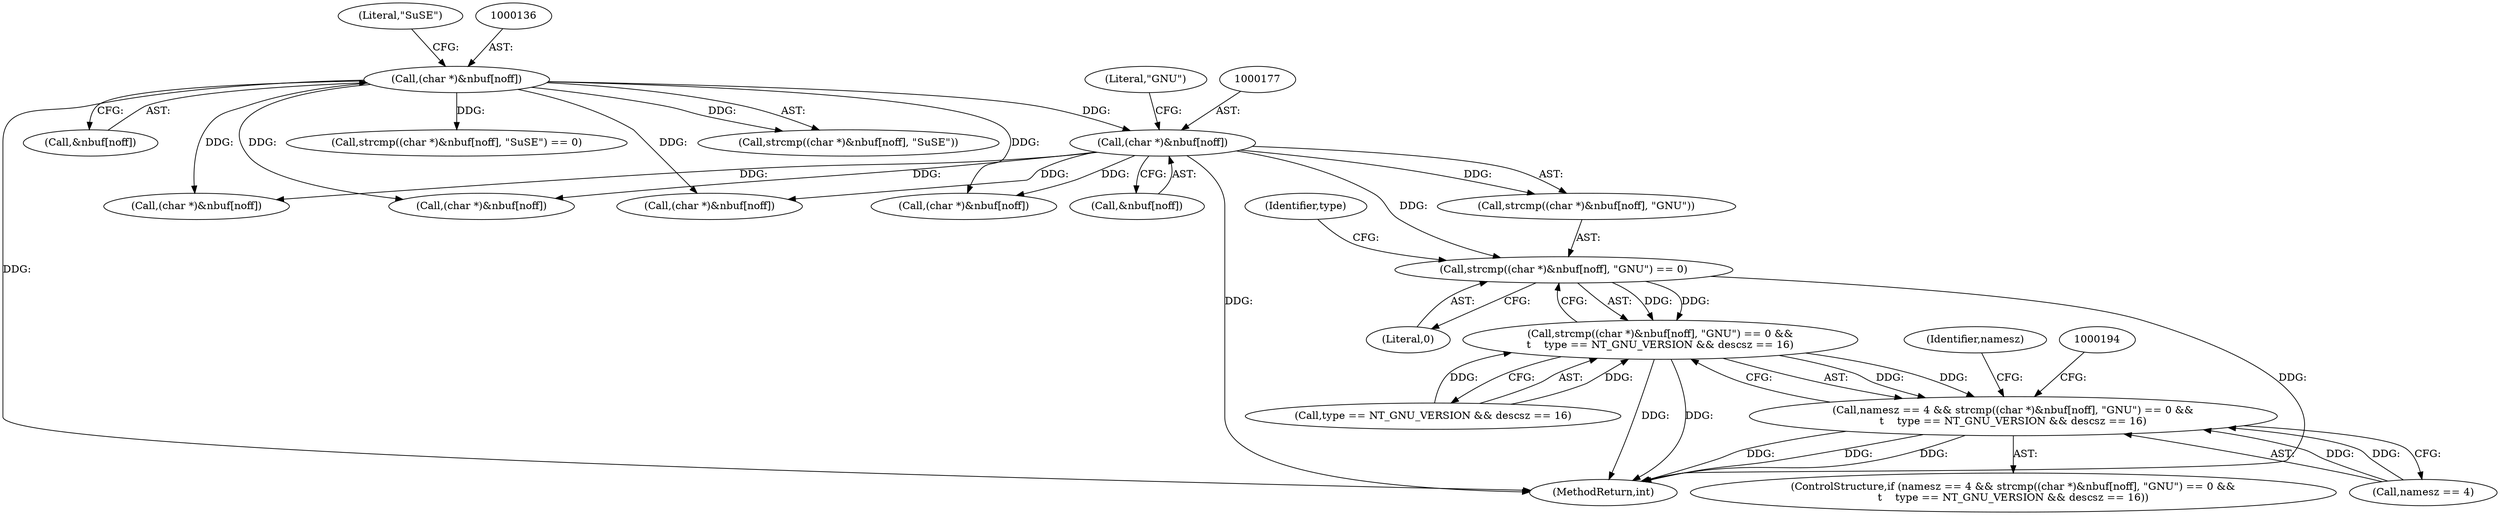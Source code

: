 digraph "0_file_ce90e05774dd77d86cfc8dfa6da57b32816841c4_2@API" {
"1000174" [label="(Call,strcmp((char *)&nbuf[noff], \"GNU\") == 0)"];
"1000176" [label="(Call,(char *)&nbuf[noff])"];
"1000135" [label="(Call,(char *)&nbuf[noff])"];
"1000173" [label="(Call,strcmp((char *)&nbuf[noff], \"GNU\") == 0 &&\n\t    type == NT_GNU_VERSION && descsz == 16)"];
"1000169" [label="(Call,namesz == 4 && strcmp((char *)&nbuf[noff], \"GNU\") == 0 &&\n\t    type == NT_GNU_VERSION && descsz == 16)"];
"1000182" [label="(Literal,\"GNU\")"];
"1000175" [label="(Call,strcmp((char *)&nbuf[noff], \"GNU\"))"];
"1000437" [label="(Call,(char *)&nbuf[noff])"];
"1000321" [label="(Call,(char *)&nbuf[noff])"];
"1000186" [label="(Identifier,type)"];
"1000137" [label="(Call,&nbuf[noff])"];
"1000398" [label="(Call,(char *)&nbuf[noff])"];
"1000141" [label="(Literal,\"SuSE\")"];
"1000184" [label="(Call,type == NT_GNU_VERSION && descsz == 16)"];
"1000359" [label="(Call,(char *)&nbuf[noff])"];
"1000135" [label="(Call,(char *)&nbuf[noff])"];
"1000169" [label="(Call,namesz == 4 && strcmp((char *)&nbuf[noff], \"GNU\") == 0 &&\n\t    type == NT_GNU_VERSION && descsz == 16)"];
"1000183" [label="(Literal,0)"];
"1000178" [label="(Call,&nbuf[noff])"];
"1000133" [label="(Call,strcmp((char *)&nbuf[noff], \"SuSE\") == 0)"];
"1000168" [label="(ControlStructure,if (namesz == 4 && strcmp((char *)&nbuf[noff], \"GNU\") == 0 &&\n\t    type == NT_GNU_VERSION && descsz == 16))"];
"1000507" [label="(MethodReturn,int)"];
"1000176" [label="(Call,(char *)&nbuf[noff])"];
"1000134" [label="(Call,strcmp((char *)&nbuf[noff], \"SuSE\"))"];
"1000174" [label="(Call,strcmp((char *)&nbuf[noff], \"GNU\") == 0)"];
"1000170" [label="(Call,namesz == 4)"];
"1000173" [label="(Call,strcmp((char *)&nbuf[noff], \"GNU\") == 0 &&\n\t    type == NT_GNU_VERSION && descsz == 16)"];
"1000317" [label="(Identifier,namesz)"];
"1000174" -> "1000173"  [label="AST: "];
"1000174" -> "1000183"  [label="CFG: "];
"1000175" -> "1000174"  [label="AST: "];
"1000183" -> "1000174"  [label="AST: "];
"1000186" -> "1000174"  [label="CFG: "];
"1000173" -> "1000174"  [label="CFG: "];
"1000174" -> "1000507"  [label="DDG: "];
"1000174" -> "1000173"  [label="DDG: "];
"1000174" -> "1000173"  [label="DDG: "];
"1000176" -> "1000174"  [label="DDG: "];
"1000176" -> "1000175"  [label="AST: "];
"1000176" -> "1000178"  [label="CFG: "];
"1000177" -> "1000176"  [label="AST: "];
"1000178" -> "1000176"  [label="AST: "];
"1000182" -> "1000176"  [label="CFG: "];
"1000176" -> "1000507"  [label="DDG: "];
"1000176" -> "1000175"  [label="DDG: "];
"1000135" -> "1000176"  [label="DDG: "];
"1000176" -> "1000321"  [label="DDG: "];
"1000176" -> "1000359"  [label="DDG: "];
"1000176" -> "1000398"  [label="DDG: "];
"1000176" -> "1000437"  [label="DDG: "];
"1000135" -> "1000134"  [label="AST: "];
"1000135" -> "1000137"  [label="CFG: "];
"1000136" -> "1000135"  [label="AST: "];
"1000137" -> "1000135"  [label="AST: "];
"1000141" -> "1000135"  [label="CFG: "];
"1000135" -> "1000507"  [label="DDG: "];
"1000135" -> "1000133"  [label="DDG: "];
"1000135" -> "1000134"  [label="DDG: "];
"1000135" -> "1000321"  [label="DDG: "];
"1000135" -> "1000359"  [label="DDG: "];
"1000135" -> "1000398"  [label="DDG: "];
"1000135" -> "1000437"  [label="DDG: "];
"1000173" -> "1000169"  [label="AST: "];
"1000173" -> "1000184"  [label="CFG: "];
"1000184" -> "1000173"  [label="AST: "];
"1000169" -> "1000173"  [label="CFG: "];
"1000173" -> "1000507"  [label="DDG: "];
"1000173" -> "1000507"  [label="DDG: "];
"1000173" -> "1000169"  [label="DDG: "];
"1000173" -> "1000169"  [label="DDG: "];
"1000184" -> "1000173"  [label="DDG: "];
"1000184" -> "1000173"  [label="DDG: "];
"1000169" -> "1000168"  [label="AST: "];
"1000169" -> "1000170"  [label="CFG: "];
"1000170" -> "1000169"  [label="AST: "];
"1000194" -> "1000169"  [label="CFG: "];
"1000317" -> "1000169"  [label="CFG: "];
"1000169" -> "1000507"  [label="DDG: "];
"1000169" -> "1000507"  [label="DDG: "];
"1000169" -> "1000507"  [label="DDG: "];
"1000170" -> "1000169"  [label="DDG: "];
"1000170" -> "1000169"  [label="DDG: "];
}
